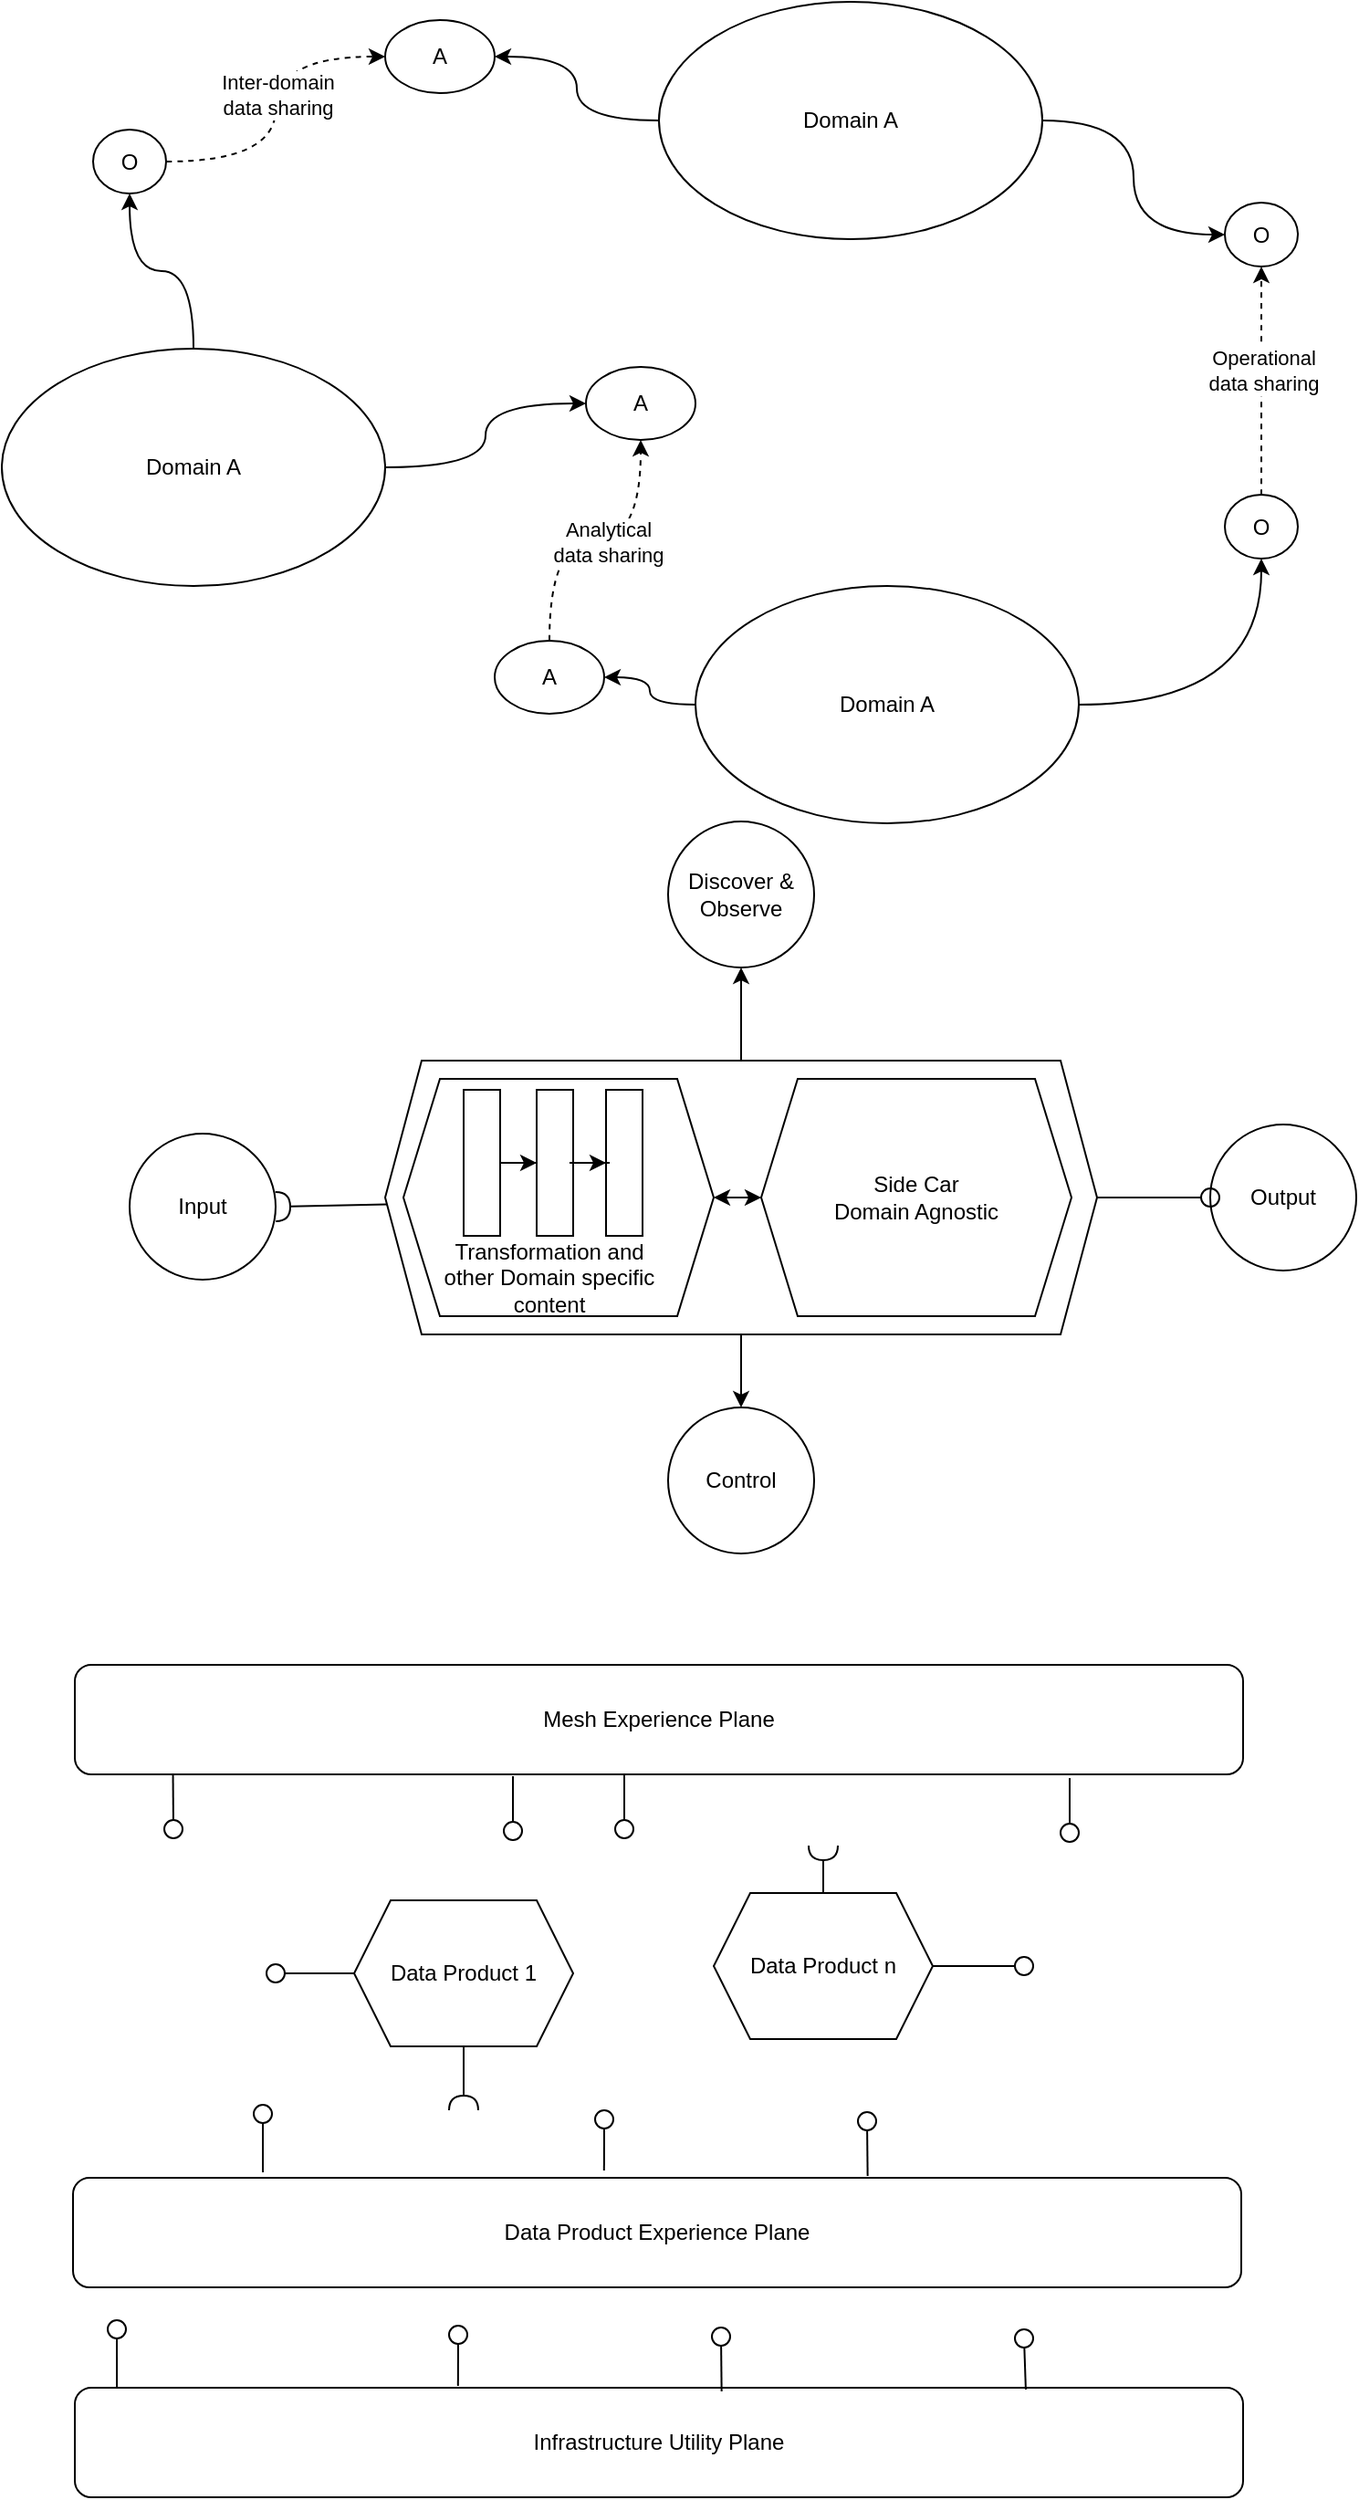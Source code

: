 <mxfile version="22.0.8" type="github">
  <diagram name="Page-1" id="dD7DWErb6gXFxy3wGegE">
    <mxGraphModel dx="1360" dy="771" grid="1" gridSize="10" guides="1" tooltips="1" connect="1" arrows="1" fold="1" page="1" pageScale="1" pageWidth="850" pageHeight="1100" math="0" shadow="0">
      <root>
        <mxCell id="0" />
        <mxCell id="1" parent="0" />
        <mxCell id="Ue-at9Jpsl4sAeY-z9Yr-31" value="" style="shape=hexagon;perimeter=hexagonPerimeter2;whiteSpace=wrap;html=1;fixedSize=1;" parent="1" vertex="1">
          <mxGeometry x="290" y="660" width="390" height="150" as="geometry" />
        </mxCell>
        <mxCell id="0kFxJpE3XVn_HVoFfT-u-53" value="" style="shape=hexagon;perimeter=hexagonPerimeter2;whiteSpace=wrap;html=1;fixedSize=1;" vertex="1" parent="1">
          <mxGeometry x="300" y="670" width="170" height="130" as="geometry" />
        </mxCell>
        <mxCell id="Ue-at9Jpsl4sAeY-z9Yr-3" value="" style="edgeStyle=orthogonalEdgeStyle;rounded=0;orthogonalLoop=1;jettySize=auto;html=1;curved=1;" parent="1" source="Ue-at9Jpsl4sAeY-z9Yr-1" target="Ue-at9Jpsl4sAeY-z9Yr-2" edge="1">
          <mxGeometry relative="1" as="geometry" />
        </mxCell>
        <mxCell id="Ue-at9Jpsl4sAeY-z9Yr-5" value="" style="edgeStyle=orthogonalEdgeStyle;rounded=0;orthogonalLoop=1;jettySize=auto;html=1;curved=1;" parent="1" source="Ue-at9Jpsl4sAeY-z9Yr-1" target="Ue-at9Jpsl4sAeY-z9Yr-4" edge="1">
          <mxGeometry relative="1" as="geometry" />
        </mxCell>
        <mxCell id="Ue-at9Jpsl4sAeY-z9Yr-1" value="Domain A" style="ellipse;whiteSpace=wrap;html=1;" parent="1" vertex="1">
          <mxGeometry x="440" y="80" width="210" height="130" as="geometry" />
        </mxCell>
        <mxCell id="Ue-at9Jpsl4sAeY-z9Yr-2" value="A" style="ellipse;whiteSpace=wrap;html=1;" parent="1" vertex="1">
          <mxGeometry x="290" y="90" width="60" height="40" as="geometry" />
        </mxCell>
        <mxCell id="Ue-at9Jpsl4sAeY-z9Yr-4" value="O" style="ellipse;whiteSpace=wrap;html=1;" parent="1" vertex="1">
          <mxGeometry x="750" y="190" width="40" height="35" as="geometry" />
        </mxCell>
        <mxCell id="Ue-at9Jpsl4sAeY-z9Yr-6" value="" style="edgeStyle=orthogonalEdgeStyle;rounded=0;orthogonalLoop=1;jettySize=auto;html=1;curved=1;" parent="1" source="Ue-at9Jpsl4sAeY-z9Yr-8" target="Ue-at9Jpsl4sAeY-z9Yr-9" edge="1">
          <mxGeometry relative="1" as="geometry" />
        </mxCell>
        <mxCell id="Ue-at9Jpsl4sAeY-z9Yr-7" value="" style="edgeStyle=orthogonalEdgeStyle;rounded=0;orthogonalLoop=1;jettySize=auto;html=1;curved=1;" parent="1" source="Ue-at9Jpsl4sAeY-z9Yr-8" target="Ue-at9Jpsl4sAeY-z9Yr-10" edge="1">
          <mxGeometry relative="1" as="geometry" />
        </mxCell>
        <mxCell id="Ue-at9Jpsl4sAeY-z9Yr-8" value="Domain A" style="ellipse;whiteSpace=wrap;html=1;" parent="1" vertex="1">
          <mxGeometry x="460" y="400" width="210" height="130" as="geometry" />
        </mxCell>
        <mxCell id="Ue-at9Jpsl4sAeY-z9Yr-9" value="A" style="ellipse;whiteSpace=wrap;html=1;" parent="1" vertex="1">
          <mxGeometry x="350" y="430" width="60" height="40" as="geometry" />
        </mxCell>
        <mxCell id="Ue-at9Jpsl4sAeY-z9Yr-10" value="O" style="ellipse;whiteSpace=wrap;html=1;" parent="1" vertex="1">
          <mxGeometry x="750" y="350" width="40" height="35" as="geometry" />
        </mxCell>
        <mxCell id="Ue-at9Jpsl4sAeY-z9Yr-11" value="" style="edgeStyle=orthogonalEdgeStyle;rounded=0;orthogonalLoop=1;jettySize=auto;html=1;curved=1;" parent="1" source="Ue-at9Jpsl4sAeY-z9Yr-13" target="Ue-at9Jpsl4sAeY-z9Yr-14" edge="1">
          <mxGeometry relative="1" as="geometry" />
        </mxCell>
        <mxCell id="Ue-at9Jpsl4sAeY-z9Yr-12" value="" style="edgeStyle=orthogonalEdgeStyle;rounded=0;orthogonalLoop=1;jettySize=auto;html=1;curved=1;" parent="1" source="Ue-at9Jpsl4sAeY-z9Yr-13" target="Ue-at9Jpsl4sAeY-z9Yr-15" edge="1">
          <mxGeometry relative="1" as="geometry" />
        </mxCell>
        <mxCell id="Ue-at9Jpsl4sAeY-z9Yr-13" value="Domain A" style="ellipse;whiteSpace=wrap;html=1;" parent="1" vertex="1">
          <mxGeometry x="80" y="270" width="210" height="130" as="geometry" />
        </mxCell>
        <mxCell id="Ue-at9Jpsl4sAeY-z9Yr-14" value="A" style="ellipse;whiteSpace=wrap;html=1;" parent="1" vertex="1">
          <mxGeometry x="400" y="280" width="60" height="40" as="geometry" />
        </mxCell>
        <mxCell id="Ue-at9Jpsl4sAeY-z9Yr-15" value="O" style="ellipse;whiteSpace=wrap;html=1;" parent="1" vertex="1">
          <mxGeometry x="130" y="150" width="40" height="35" as="geometry" />
        </mxCell>
        <mxCell id="Ue-at9Jpsl4sAeY-z9Yr-18" value="" style="endArrow=classic;html=1;rounded=0;entryX=0.5;entryY=1;entryDx=0;entryDy=0;exitX=0.5;exitY=0;exitDx=0;exitDy=0;edgeStyle=orthogonalEdgeStyle;curved=1;dashed=1;" parent="1" source="Ue-at9Jpsl4sAeY-z9Yr-9" target="Ue-at9Jpsl4sAeY-z9Yr-14" edge="1">
          <mxGeometry width="50" height="50" relative="1" as="geometry">
            <mxPoint x="370" y="390" as="sourcePoint" />
            <mxPoint x="420" y="340" as="targetPoint" />
          </mxGeometry>
        </mxCell>
        <mxCell id="Ue-at9Jpsl4sAeY-z9Yr-19" value="Analytical&lt;br&gt;data sharing" style="edgeLabel;html=1;align=center;verticalAlign=middle;resizable=0;points=[];" parent="Ue-at9Jpsl4sAeY-z9Yr-18" vertex="1" connectable="0">
          <mxGeometry x="0.087" y="-1" relative="1" as="geometry">
            <mxPoint as="offset" />
          </mxGeometry>
        </mxCell>
        <mxCell id="Ue-at9Jpsl4sAeY-z9Yr-20" value="" style="endArrow=classic;html=1;rounded=0;entryX=0.5;entryY=1;entryDx=0;entryDy=0;exitX=0.5;exitY=0;exitDx=0;exitDy=0;edgeStyle=orthogonalEdgeStyle;curved=1;dashed=1;" parent="1" source="Ue-at9Jpsl4sAeY-z9Yr-10" target="Ue-at9Jpsl4sAeY-z9Yr-4" edge="1">
          <mxGeometry width="50" height="50" relative="1" as="geometry">
            <mxPoint x="390" y="440" as="sourcePoint" />
            <mxPoint x="440" y="330" as="targetPoint" />
          </mxGeometry>
        </mxCell>
        <mxCell id="Ue-at9Jpsl4sAeY-z9Yr-21" value="Operational &lt;br&gt;data sharing" style="edgeLabel;html=1;align=center;verticalAlign=middle;resizable=0;points=[];" parent="Ue-at9Jpsl4sAeY-z9Yr-20" vertex="1" connectable="0">
          <mxGeometry x="0.087" y="-1" relative="1" as="geometry">
            <mxPoint as="offset" />
          </mxGeometry>
        </mxCell>
        <mxCell id="Ue-at9Jpsl4sAeY-z9Yr-24" value="" style="endArrow=classic;html=1;rounded=0;entryX=0;entryY=0.5;entryDx=0;entryDy=0;exitX=1;exitY=0.5;exitDx=0;exitDy=0;edgeStyle=orthogonalEdgeStyle;curved=1;dashed=1;" parent="1" source="Ue-at9Jpsl4sAeY-z9Yr-15" target="Ue-at9Jpsl4sAeY-z9Yr-2" edge="1">
          <mxGeometry width="50" height="50" relative="1" as="geometry">
            <mxPoint x="390" y="440" as="sourcePoint" />
            <mxPoint x="440" y="330" as="targetPoint" />
          </mxGeometry>
        </mxCell>
        <mxCell id="Ue-at9Jpsl4sAeY-z9Yr-25" value="Inter-domain&lt;br style=&quot;border-color: var(--border-color);&quot;&gt;data sharing" style="edgeLabel;html=1;align=center;verticalAlign=middle;resizable=0;points=[];" parent="Ue-at9Jpsl4sAeY-z9Yr-24" vertex="1" connectable="0">
          <mxGeometry x="0.087" y="-1" relative="1" as="geometry">
            <mxPoint as="offset" />
          </mxGeometry>
        </mxCell>
        <mxCell id="0kFxJpE3XVn_HVoFfT-u-1" value="Mesh Experience Plane" style="rounded=1;whiteSpace=wrap;html=1;" vertex="1" parent="1">
          <mxGeometry x="120" y="991" width="640" height="60" as="geometry" />
        </mxCell>
        <mxCell id="0kFxJpE3XVn_HVoFfT-u-2" value="Data Product Experience Plane" style="rounded=1;whiteSpace=wrap;html=1;" vertex="1" parent="1">
          <mxGeometry x="119" y="1272" width="640" height="60" as="geometry" />
        </mxCell>
        <mxCell id="0kFxJpE3XVn_HVoFfT-u-3" value="Infrastructure Utility Plane" style="rounded=1;whiteSpace=wrap;html=1;" vertex="1" parent="1">
          <mxGeometry x="120" y="1387" width="640" height="60" as="geometry" />
        </mxCell>
        <mxCell id="0kFxJpE3XVn_HVoFfT-u-5" value="" style="rounded=0;orthogonalLoop=1;jettySize=auto;html=1;endArrow=oval;endFill=0;sketch=0;sourcePerimeterSpacing=0;targetPerimeterSpacing=0;endSize=10;exitX=0.084;exitY=1;exitDx=0;exitDy=0;exitPerimeter=0;" edge="1" parent="1" source="0kFxJpE3XVn_HVoFfT-u-1">
          <mxGeometry relative="1" as="geometry">
            <mxPoint x="335" y="891" as="sourcePoint" />
            <mxPoint x="174" y="1081" as="targetPoint" />
          </mxGeometry>
        </mxCell>
        <mxCell id="0kFxJpE3XVn_HVoFfT-u-7" value="" style="rounded=0;orthogonalLoop=1;jettySize=auto;html=1;endArrow=oval;endFill=0;sketch=0;sourcePerimeterSpacing=0;targetPerimeterSpacing=0;endSize=10;exitX=0.084;exitY=1;exitDx=0;exitDy=0;exitPerimeter=0;" edge="1" parent="1">
          <mxGeometry relative="1" as="geometry">
            <mxPoint x="360" y="1052" as="sourcePoint" />
            <mxPoint x="360" y="1082" as="targetPoint" />
          </mxGeometry>
        </mxCell>
        <mxCell id="0kFxJpE3XVn_HVoFfT-u-8" value="" style="rounded=0;orthogonalLoop=1;jettySize=auto;html=1;endArrow=oval;endFill=0;sketch=0;sourcePerimeterSpacing=0;targetPerimeterSpacing=0;endSize=10;exitX=0.084;exitY=1;exitDx=0;exitDy=0;exitPerimeter=0;" edge="1" parent="1">
          <mxGeometry relative="1" as="geometry">
            <mxPoint x="421" y="1051" as="sourcePoint" />
            <mxPoint x="421" y="1081" as="targetPoint" />
          </mxGeometry>
        </mxCell>
        <mxCell id="0kFxJpE3XVn_HVoFfT-u-9" value="" style="rounded=0;orthogonalLoop=1;jettySize=auto;html=1;endArrow=oval;endFill=0;sketch=0;sourcePerimeterSpacing=0;targetPerimeterSpacing=0;endSize=10;exitX=0.084;exitY=1;exitDx=0;exitDy=0;exitPerimeter=0;" edge="1" parent="1">
          <mxGeometry relative="1" as="geometry">
            <mxPoint x="665" y="1053" as="sourcePoint" />
            <mxPoint x="665" y="1083" as="targetPoint" />
          </mxGeometry>
        </mxCell>
        <mxCell id="0kFxJpE3XVn_HVoFfT-u-10" value="" style="rounded=0;orthogonalLoop=1;jettySize=auto;html=1;endArrow=oval;endFill=0;sketch=0;sourcePerimeterSpacing=0;targetPerimeterSpacing=0;endSize=10;exitX=0.036;exitY=0;exitDx=0;exitDy=0;exitPerimeter=0;" edge="1" parent="1" source="0kFxJpE3XVn_HVoFfT-u-3">
          <mxGeometry relative="1" as="geometry">
            <mxPoint x="184" y="1355" as="sourcePoint" />
            <mxPoint x="143" y="1355" as="targetPoint" />
          </mxGeometry>
        </mxCell>
        <mxCell id="0kFxJpE3XVn_HVoFfT-u-11" value="" style="rounded=0;orthogonalLoop=1;jettySize=auto;html=1;endArrow=oval;endFill=0;sketch=0;sourcePerimeterSpacing=0;targetPerimeterSpacing=0;endSize=10;exitX=0.328;exitY=-0.05;exitDx=0;exitDy=0;exitPerimeter=0;" edge="1" parent="1">
          <mxGeometry relative="1" as="geometry">
            <mxPoint x="329.92" y="1386" as="sourcePoint" />
            <mxPoint x="330" y="1358" as="targetPoint" />
          </mxGeometry>
        </mxCell>
        <mxCell id="0kFxJpE3XVn_HVoFfT-u-12" value="" style="rounded=0;orthogonalLoop=1;jettySize=auto;html=1;endArrow=oval;endFill=0;sketch=0;sourcePerimeterSpacing=0;targetPerimeterSpacing=0;endSize=10;exitX=0.438;exitY=-0.033;exitDx=0;exitDy=0;exitPerimeter=0;" edge="1" parent="1">
          <mxGeometry relative="1" as="geometry">
            <mxPoint x="474.32" y="1389.02" as="sourcePoint" />
            <mxPoint x="474" y="1359" as="targetPoint" />
          </mxGeometry>
        </mxCell>
        <mxCell id="0kFxJpE3XVn_HVoFfT-u-13" value="" style="rounded=0;orthogonalLoop=1;jettySize=auto;html=1;endArrow=oval;endFill=0;sketch=0;sourcePerimeterSpacing=0;targetPerimeterSpacing=0;endSize=10;exitX=0.814;exitY=0.017;exitDx=0;exitDy=0;exitPerimeter=0;" edge="1" parent="1" source="0kFxJpE3XVn_HVoFfT-u-3">
          <mxGeometry relative="1" as="geometry">
            <mxPoint x="675" y="1357" as="sourcePoint" />
            <mxPoint x="640" y="1360" as="targetPoint" />
          </mxGeometry>
        </mxCell>
        <mxCell id="0kFxJpE3XVn_HVoFfT-u-14" value="" style="rounded=0;orthogonalLoop=1;jettySize=auto;html=1;endArrow=oval;endFill=0;sketch=0;sourcePerimeterSpacing=0;targetPerimeterSpacing=0;endSize=10;exitX=0.036;exitY=0;exitDx=0;exitDy=0;exitPerimeter=0;" edge="1" parent="1">
          <mxGeometry relative="1" as="geometry">
            <mxPoint x="223" y="1269" as="sourcePoint" />
            <mxPoint x="223" y="1237" as="targetPoint" />
          </mxGeometry>
        </mxCell>
        <mxCell id="0kFxJpE3XVn_HVoFfT-u-15" value="" style="rounded=0;orthogonalLoop=1;jettySize=auto;html=1;endArrow=oval;endFill=0;sketch=0;sourcePerimeterSpacing=0;targetPerimeterSpacing=0;endSize=10;exitX=0.328;exitY=-0.05;exitDx=0;exitDy=0;exitPerimeter=0;" edge="1" parent="1">
          <mxGeometry relative="1" as="geometry">
            <mxPoint x="409.92" y="1268" as="sourcePoint" />
            <mxPoint x="410" y="1240" as="targetPoint" />
          </mxGeometry>
        </mxCell>
        <mxCell id="0kFxJpE3XVn_HVoFfT-u-16" value="" style="rounded=0;orthogonalLoop=1;jettySize=auto;html=1;endArrow=oval;endFill=0;sketch=0;sourcePerimeterSpacing=0;targetPerimeterSpacing=0;endSize=10;exitX=0.438;exitY=-0.033;exitDx=0;exitDy=0;exitPerimeter=0;" edge="1" parent="1">
          <mxGeometry relative="1" as="geometry">
            <mxPoint x="554.32" y="1271.02" as="sourcePoint" />
            <mxPoint x="554" y="1241" as="targetPoint" />
          </mxGeometry>
        </mxCell>
        <mxCell id="Ue-at9Jpsl4sAeY-z9Yr-27" value="Input" style="ellipse;whiteSpace=wrap;html=1;" parent="1" vertex="1">
          <mxGeometry x="150" y="700" width="80" height="80" as="geometry" />
        </mxCell>
        <mxCell id="Ue-at9Jpsl4sAeY-z9Yr-28" value="Discover &amp;amp; Observe" style="ellipse;whiteSpace=wrap;html=1;" parent="1" vertex="1">
          <mxGeometry x="445" y="529" width="80" height="80" as="geometry" />
        </mxCell>
        <mxCell id="Ue-at9Jpsl4sAeY-z9Yr-29" value="Output" style="ellipse;whiteSpace=wrap;html=1;" parent="1" vertex="1">
          <mxGeometry x="742" y="695" width="80" height="80" as="geometry" />
        </mxCell>
        <mxCell id="Ue-at9Jpsl4sAeY-z9Yr-30" value="Control" style="ellipse;whiteSpace=wrap;html=1;" parent="1" vertex="1">
          <mxGeometry x="445" y="850" width="80" height="80" as="geometry" />
        </mxCell>
        <mxCell id="Ue-at9Jpsl4sAeY-z9Yr-34" value="" style="edgeStyle=orthogonalEdgeStyle;rounded=0;orthogonalLoop=1;jettySize=auto;html=1;" parent="1" source="Ue-at9Jpsl4sAeY-z9Yr-31" target="Ue-at9Jpsl4sAeY-z9Yr-28" edge="1">
          <mxGeometry relative="1" as="geometry" />
        </mxCell>
        <mxCell id="Ue-at9Jpsl4sAeY-z9Yr-35" value="" style="edgeStyle=orthogonalEdgeStyle;rounded=0;orthogonalLoop=1;jettySize=auto;html=1;" parent="1" source="Ue-at9Jpsl4sAeY-z9Yr-31" target="Ue-at9Jpsl4sAeY-z9Yr-30" edge="1">
          <mxGeometry relative="1" as="geometry" />
        </mxCell>
        <mxCell id="Ue-at9Jpsl4sAeY-z9Yr-37" value="" style="rounded=0;whiteSpace=wrap;html=1;" parent="1" vertex="1">
          <mxGeometry x="333" y="676" width="20" height="80" as="geometry" />
        </mxCell>
        <mxCell id="Ue-at9Jpsl4sAeY-z9Yr-38" value="" style="rounded=0;whiteSpace=wrap;html=1;" parent="1" vertex="1">
          <mxGeometry x="373" y="676" width="20" height="80" as="geometry" />
        </mxCell>
        <mxCell id="Ue-at9Jpsl4sAeY-z9Yr-41" value="" style="rounded=0;whiteSpace=wrap;html=1;" parent="1" vertex="1">
          <mxGeometry x="411" y="676" width="20" height="80" as="geometry" />
        </mxCell>
        <mxCell id="Ue-at9Jpsl4sAeY-z9Yr-43" value="Transformation and other Domain specific content" style="text;html=1;strokeColor=none;fillColor=none;align=center;verticalAlign=middle;whiteSpace=wrap;rounded=0;" parent="1" vertex="1">
          <mxGeometry x="320" y="764" width="120" height="30" as="geometry" />
        </mxCell>
        <mxCell id="Ue-at9Jpsl4sAeY-z9Yr-39" value="" style="edgeStyle=orthogonalEdgeStyle;rounded=0;orthogonalLoop=1;jettySize=auto;html=1;endSize=6;" parent="1" source="Ue-at9Jpsl4sAeY-z9Yr-37" target="Ue-at9Jpsl4sAeY-z9Yr-38" edge="1">
          <mxGeometry relative="1" as="geometry" />
        </mxCell>
        <mxCell id="0kFxJpE3XVn_HVoFfT-u-4" value="" style="rounded=0;orthogonalLoop=1;jettySize=auto;html=1;endArrow=halfCircle;endFill=0;endSize=6;strokeWidth=1;sketch=0;entryX=1;entryY=0.5;entryDx=0;entryDy=0;" edge="1" target="Ue-at9Jpsl4sAeY-z9Yr-27" parent="1" source="Ue-at9Jpsl4sAeY-z9Yr-31">
          <mxGeometry relative="1" as="geometry">
            <mxPoint x="590" y="1010" as="sourcePoint" />
            <mxPoint x="540" y="910" as="targetPoint" />
          </mxGeometry>
        </mxCell>
        <mxCell id="0kFxJpE3XVn_HVoFfT-u-6" value="" style="ellipse;whiteSpace=wrap;html=1;align=center;aspect=fixed;fillColor=none;strokeColor=none;resizable=0;perimeter=centerPerimeter;rotatable=0;allowArrows=0;points=[];outlineConnect=1;" vertex="1" parent="1">
          <mxGeometry x="415" y="870" width="10" height="10" as="geometry" />
        </mxCell>
        <mxCell id="Ue-at9Jpsl4sAeY-z9Yr-42" value="" style="edgeStyle=orthogonalEdgeStyle;rounded=0;orthogonalLoop=1;jettySize=auto;html=1;endSize=6;" parent="1" source="Ue-at9Jpsl4sAeY-z9Yr-38" target="Ue-at9Jpsl4sAeY-z9Yr-41" edge="1">
          <mxGeometry relative="1" as="geometry" />
        </mxCell>
        <mxCell id="0kFxJpE3XVn_HVoFfT-u-17" value="" style="rounded=0;orthogonalLoop=1;jettySize=auto;html=1;endArrow=oval;endFill=0;sketch=0;sourcePerimeterSpacing=0;targetPerimeterSpacing=0;endSize=10;entryX=0;entryY=0.5;entryDx=0;entryDy=0;exitX=1;exitY=0.5;exitDx=0;exitDy=0;" edge="1" parent="1" source="Ue-at9Jpsl4sAeY-z9Yr-31" target="Ue-at9Jpsl4sAeY-z9Yr-29">
          <mxGeometry relative="1" as="geometry">
            <mxPoint x="320" y="990" as="sourcePoint" />
            <mxPoint x="570" y="920" as="targetPoint" />
          </mxGeometry>
        </mxCell>
        <mxCell id="0kFxJpE3XVn_HVoFfT-u-54" value="Side Car &lt;br&gt;Domain Agnostic" style="shape=hexagon;perimeter=hexagonPerimeter2;whiteSpace=wrap;html=1;fixedSize=1;" vertex="1" parent="1">
          <mxGeometry x="496" y="670" width="170" height="130" as="geometry" />
        </mxCell>
        <mxCell id="0kFxJpE3XVn_HVoFfT-u-55" value="" style="endArrow=classic;startArrow=classic;html=1;rounded=0;entryX=0;entryY=0.5;entryDx=0;entryDy=0;exitX=1;exitY=0.5;exitDx=0;exitDy=0;" edge="1" parent="1" source="0kFxJpE3XVn_HVoFfT-u-53" target="0kFxJpE3XVn_HVoFfT-u-54">
          <mxGeometry width="50" height="50" relative="1" as="geometry">
            <mxPoint x="400" y="570" as="sourcePoint" />
            <mxPoint x="450" y="520" as="targetPoint" />
          </mxGeometry>
        </mxCell>
        <mxCell id="0kFxJpE3XVn_HVoFfT-u-56" value="Data Product 1" style="shape=hexagon;perimeter=hexagonPerimeter2;whiteSpace=wrap;html=1;fixedSize=1;" vertex="1" parent="1">
          <mxGeometry x="273" y="1120" width="120" height="80" as="geometry" />
        </mxCell>
        <mxCell id="0kFxJpE3XVn_HVoFfT-u-57" value="" style="rounded=0;orthogonalLoop=1;jettySize=auto;html=1;endArrow=halfCircle;endFill=0;endSize=6;strokeWidth=1;sketch=0;" edge="1" parent="1" source="0kFxJpE3XVn_HVoFfT-u-56">
          <mxGeometry relative="1" as="geometry">
            <mxPoint x="378" y="1203" as="sourcePoint" />
            <mxPoint x="333" y="1235" as="targetPoint" />
          </mxGeometry>
        </mxCell>
        <mxCell id="0kFxJpE3XVn_HVoFfT-u-58" value="" style="rounded=0;orthogonalLoop=1;jettySize=auto;html=1;endArrow=oval;endFill=0;sketch=0;sourcePerimeterSpacing=0;targetPerimeterSpacing=0;endSize=10;exitX=0;exitY=0.5;exitDx=0;exitDy=0;" edge="1" parent="1" source="0kFxJpE3XVn_HVoFfT-u-56">
          <mxGeometry relative="1" as="geometry">
            <mxPoint x="400" y="905" as="sourcePoint" />
            <mxPoint x="230" y="1160" as="targetPoint" />
          </mxGeometry>
        </mxCell>
        <mxCell id="0kFxJpE3XVn_HVoFfT-u-59" value="" style="ellipse;whiteSpace=wrap;html=1;align=center;aspect=fixed;fillColor=none;strokeColor=none;resizable=0;perimeter=centerPerimeter;rotatable=0;allowArrows=0;points=[];outlineConnect=1;" vertex="1" parent="1">
          <mxGeometry x="373" y="1230" width="10" height="10" as="geometry" />
        </mxCell>
        <mxCell id="0kFxJpE3XVn_HVoFfT-u-60" value="Data Product n" style="shape=hexagon;perimeter=hexagonPerimeter2;whiteSpace=wrap;html=1;fixedSize=1;direction=west;" vertex="1" parent="1">
          <mxGeometry x="470" y="1116" width="120" height="80" as="geometry" />
        </mxCell>
        <mxCell id="0kFxJpE3XVn_HVoFfT-u-61" value="" style="rounded=0;orthogonalLoop=1;jettySize=auto;html=1;endArrow=halfCircle;endFill=0;endSize=6;strokeWidth=1;sketch=0;" edge="1" parent="1" source="0kFxJpE3XVn_HVoFfT-u-60">
          <mxGeometry relative="1" as="geometry">
            <mxPoint x="575" y="1199" as="sourcePoint" />
            <mxPoint x="530" y="1090" as="targetPoint" />
          </mxGeometry>
        </mxCell>
        <mxCell id="0kFxJpE3XVn_HVoFfT-u-62" value="" style="rounded=0;orthogonalLoop=1;jettySize=auto;html=1;endArrow=oval;endFill=0;sketch=0;sourcePerimeterSpacing=0;targetPerimeterSpacing=0;endSize=10;exitX=0;exitY=0.5;exitDx=0;exitDy=0;" edge="1" parent="1" source="0kFxJpE3XVn_HVoFfT-u-60">
          <mxGeometry relative="1" as="geometry">
            <mxPoint x="597" y="901" as="sourcePoint" />
            <mxPoint x="640" y="1156" as="targetPoint" />
          </mxGeometry>
        </mxCell>
        <mxCell id="0kFxJpE3XVn_HVoFfT-u-63" value="" style="ellipse;whiteSpace=wrap;html=1;align=center;aspect=fixed;fillColor=none;strokeColor=none;resizable=0;perimeter=centerPerimeter;rotatable=0;allowArrows=0;points=[];outlineConnect=1;" vertex="1" parent="1">
          <mxGeometry x="570" y="1226" width="10" height="10" as="geometry" />
        </mxCell>
      </root>
    </mxGraphModel>
  </diagram>
</mxfile>
